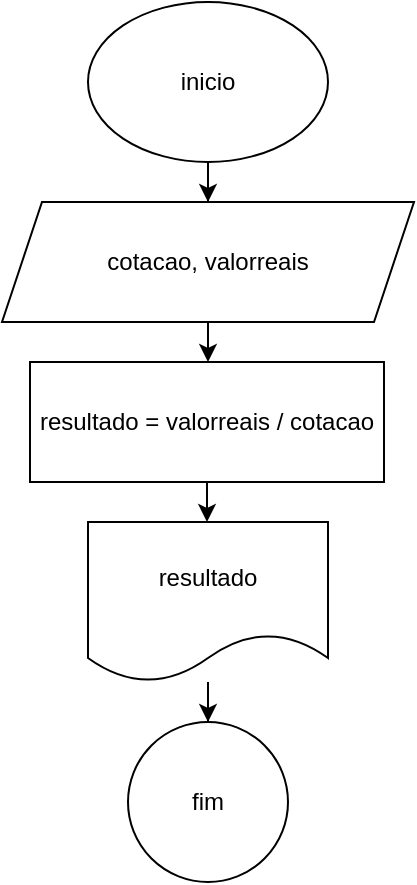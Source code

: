 <mxfile version="26.1.3">
  <diagram name="Página-1" id="yDpR5EHIjNzUHbKX3QDg">
    <mxGraphModel grid="1" page="1" gridSize="10" guides="1" tooltips="1" connect="1" arrows="1" fold="1" pageScale="1" pageWidth="827" pageHeight="1169" math="0" shadow="0">
      <root>
        <mxCell id="0" />
        <mxCell id="1" parent="0" />
        <mxCell id="OAjVt0UW47qSXvLEy86X-6" value="" style="edgeStyle=orthogonalEdgeStyle;rounded=0;orthogonalLoop=1;jettySize=auto;html=1;" edge="1" parent="1" source="OAjVt0UW47qSXvLEy86X-4" target="OAjVt0UW47qSXvLEy86X-5">
          <mxGeometry relative="1" as="geometry" />
        </mxCell>
        <mxCell id="OAjVt0UW47qSXvLEy86X-4" value="inicio" style="ellipse;whiteSpace=wrap;html=1;" vertex="1" parent="1">
          <mxGeometry x="354" y="50" width="120" height="80" as="geometry" />
        </mxCell>
        <mxCell id="OAjVt0UW47qSXvLEy86X-8" value="" style="edgeStyle=orthogonalEdgeStyle;rounded=0;orthogonalLoop=1;jettySize=auto;html=1;" edge="1" parent="1" source="OAjVt0UW47qSXvLEy86X-5" target="OAjVt0UW47qSXvLEy86X-7">
          <mxGeometry relative="1" as="geometry" />
        </mxCell>
        <mxCell id="OAjVt0UW47qSXvLEy86X-5" value="cotacao, valorreais" style="shape=parallelogram;perimeter=parallelogramPerimeter;whiteSpace=wrap;html=1;fixedSize=1;" vertex="1" parent="1">
          <mxGeometry x="311" y="150" width="206" height="60" as="geometry" />
        </mxCell>
        <mxCell id="OAjVt0UW47qSXvLEy86X-10" value="" style="edgeStyle=orthogonalEdgeStyle;rounded=0;orthogonalLoop=1;jettySize=auto;html=1;" edge="1" parent="1" source="OAjVt0UW47qSXvLEy86X-7" target="OAjVt0UW47qSXvLEy86X-9">
          <mxGeometry relative="1" as="geometry" />
        </mxCell>
        <mxCell id="OAjVt0UW47qSXvLEy86X-7" value="resultado = valorreais / cotacao" style="whiteSpace=wrap;html=1;" vertex="1" parent="1">
          <mxGeometry x="325" y="230" width="177" height="60" as="geometry" />
        </mxCell>
        <mxCell id="OAjVt0UW47qSXvLEy86X-14" value="" style="edgeStyle=orthogonalEdgeStyle;rounded=0;orthogonalLoop=1;jettySize=auto;html=1;" edge="1" parent="1" source="OAjVt0UW47qSXvLEy86X-9" target="OAjVt0UW47qSXvLEy86X-13">
          <mxGeometry relative="1" as="geometry" />
        </mxCell>
        <mxCell id="OAjVt0UW47qSXvLEy86X-9" value="resultado" style="shape=document;whiteSpace=wrap;html=1;boundedLbl=1;" vertex="1" parent="1">
          <mxGeometry x="354" y="310" width="120" height="80" as="geometry" />
        </mxCell>
        <mxCell id="OAjVt0UW47qSXvLEy86X-13" value="fim" style="ellipse;whiteSpace=wrap;html=1;" vertex="1" parent="1">
          <mxGeometry x="374" y="410" width="80" height="80" as="geometry" />
        </mxCell>
      </root>
    </mxGraphModel>
  </diagram>
</mxfile>
